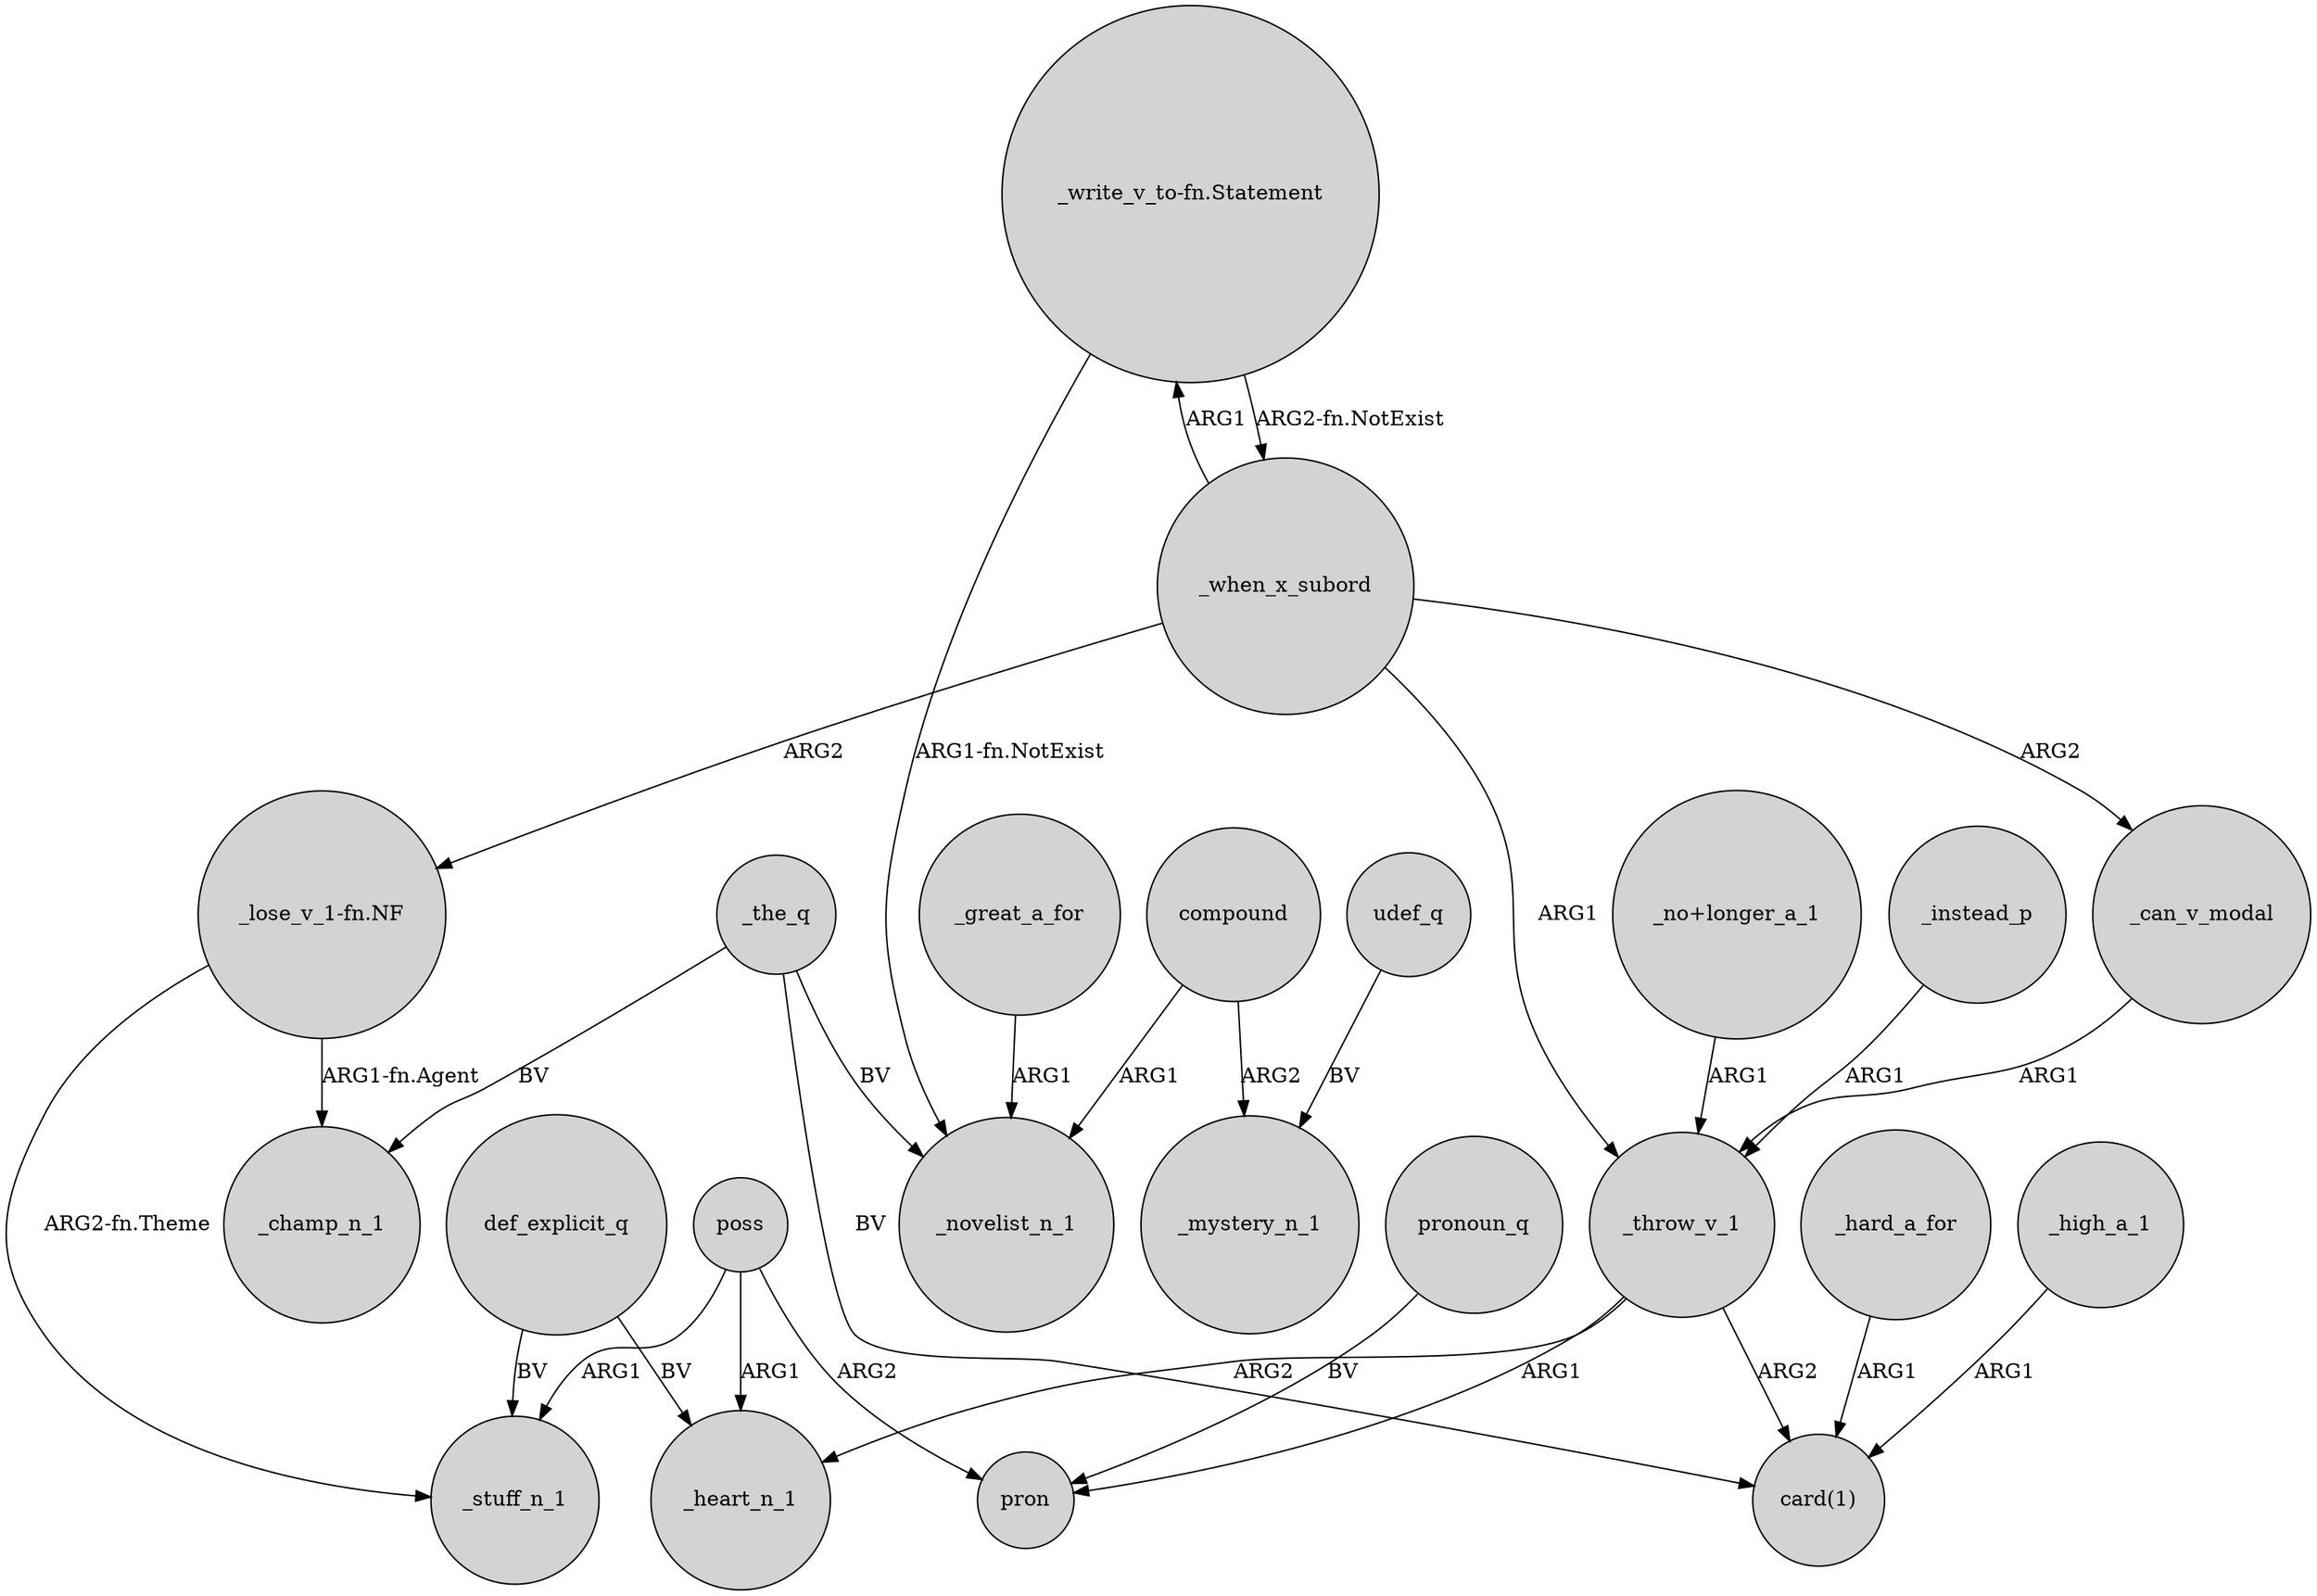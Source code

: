digraph {
	node [shape=circle style=filled]
	poss -> pron [label=ARG2]
	def_explicit_q -> _stuff_n_1 [label=BV]
	"_no+longer_a_1" -> _throw_v_1 [label=ARG1]
	_the_q -> "card(1)" [label=BV]
	def_explicit_q -> _heart_n_1 [label=BV]
	poss -> _heart_n_1 [label=ARG1]
	_hard_a_for -> "card(1)" [label=ARG1]
	_can_v_modal -> _throw_v_1 [label=ARG1]
	"_write_v_to-fn.Statement" -> _novelist_n_1 [label="ARG1-fn.NotExist"]
	poss -> _stuff_n_1 [label=ARG1]
	udef_q -> _mystery_n_1 [label=BV]
	_throw_v_1 -> "card(1)" [label=ARG2]
	_when_x_subord -> "_lose_v_1-fn.NF" [label=ARG2]
	_when_x_subord -> _throw_v_1 [label=ARG1]
	compound -> _mystery_n_1 [label=ARG2]
	"_write_v_to-fn.Statement" -> _when_x_subord [label="ARG2-fn.NotExist"]
	_instead_p -> _throw_v_1 [label=ARG1]
	pronoun_q -> pron [label=BV]
	_when_x_subord -> "_write_v_to-fn.Statement" [label=ARG1]
	"_lose_v_1-fn.NF" -> _stuff_n_1 [label="ARG2-fn.Theme"]
	_great_a_for -> _novelist_n_1 [label=ARG1]
	"_lose_v_1-fn.NF" -> _champ_n_1 [label="ARG1-fn.Agent"]
	_throw_v_1 -> pron [label=ARG1]
	_throw_v_1 -> _heart_n_1 [label=ARG2]
	compound -> _novelist_n_1 [label=ARG1]
	_high_a_1 -> "card(1)" [label=ARG1]
	_the_q -> _novelist_n_1 [label=BV]
	_when_x_subord -> _can_v_modal [label=ARG2]
	_the_q -> _champ_n_1 [label=BV]
}
